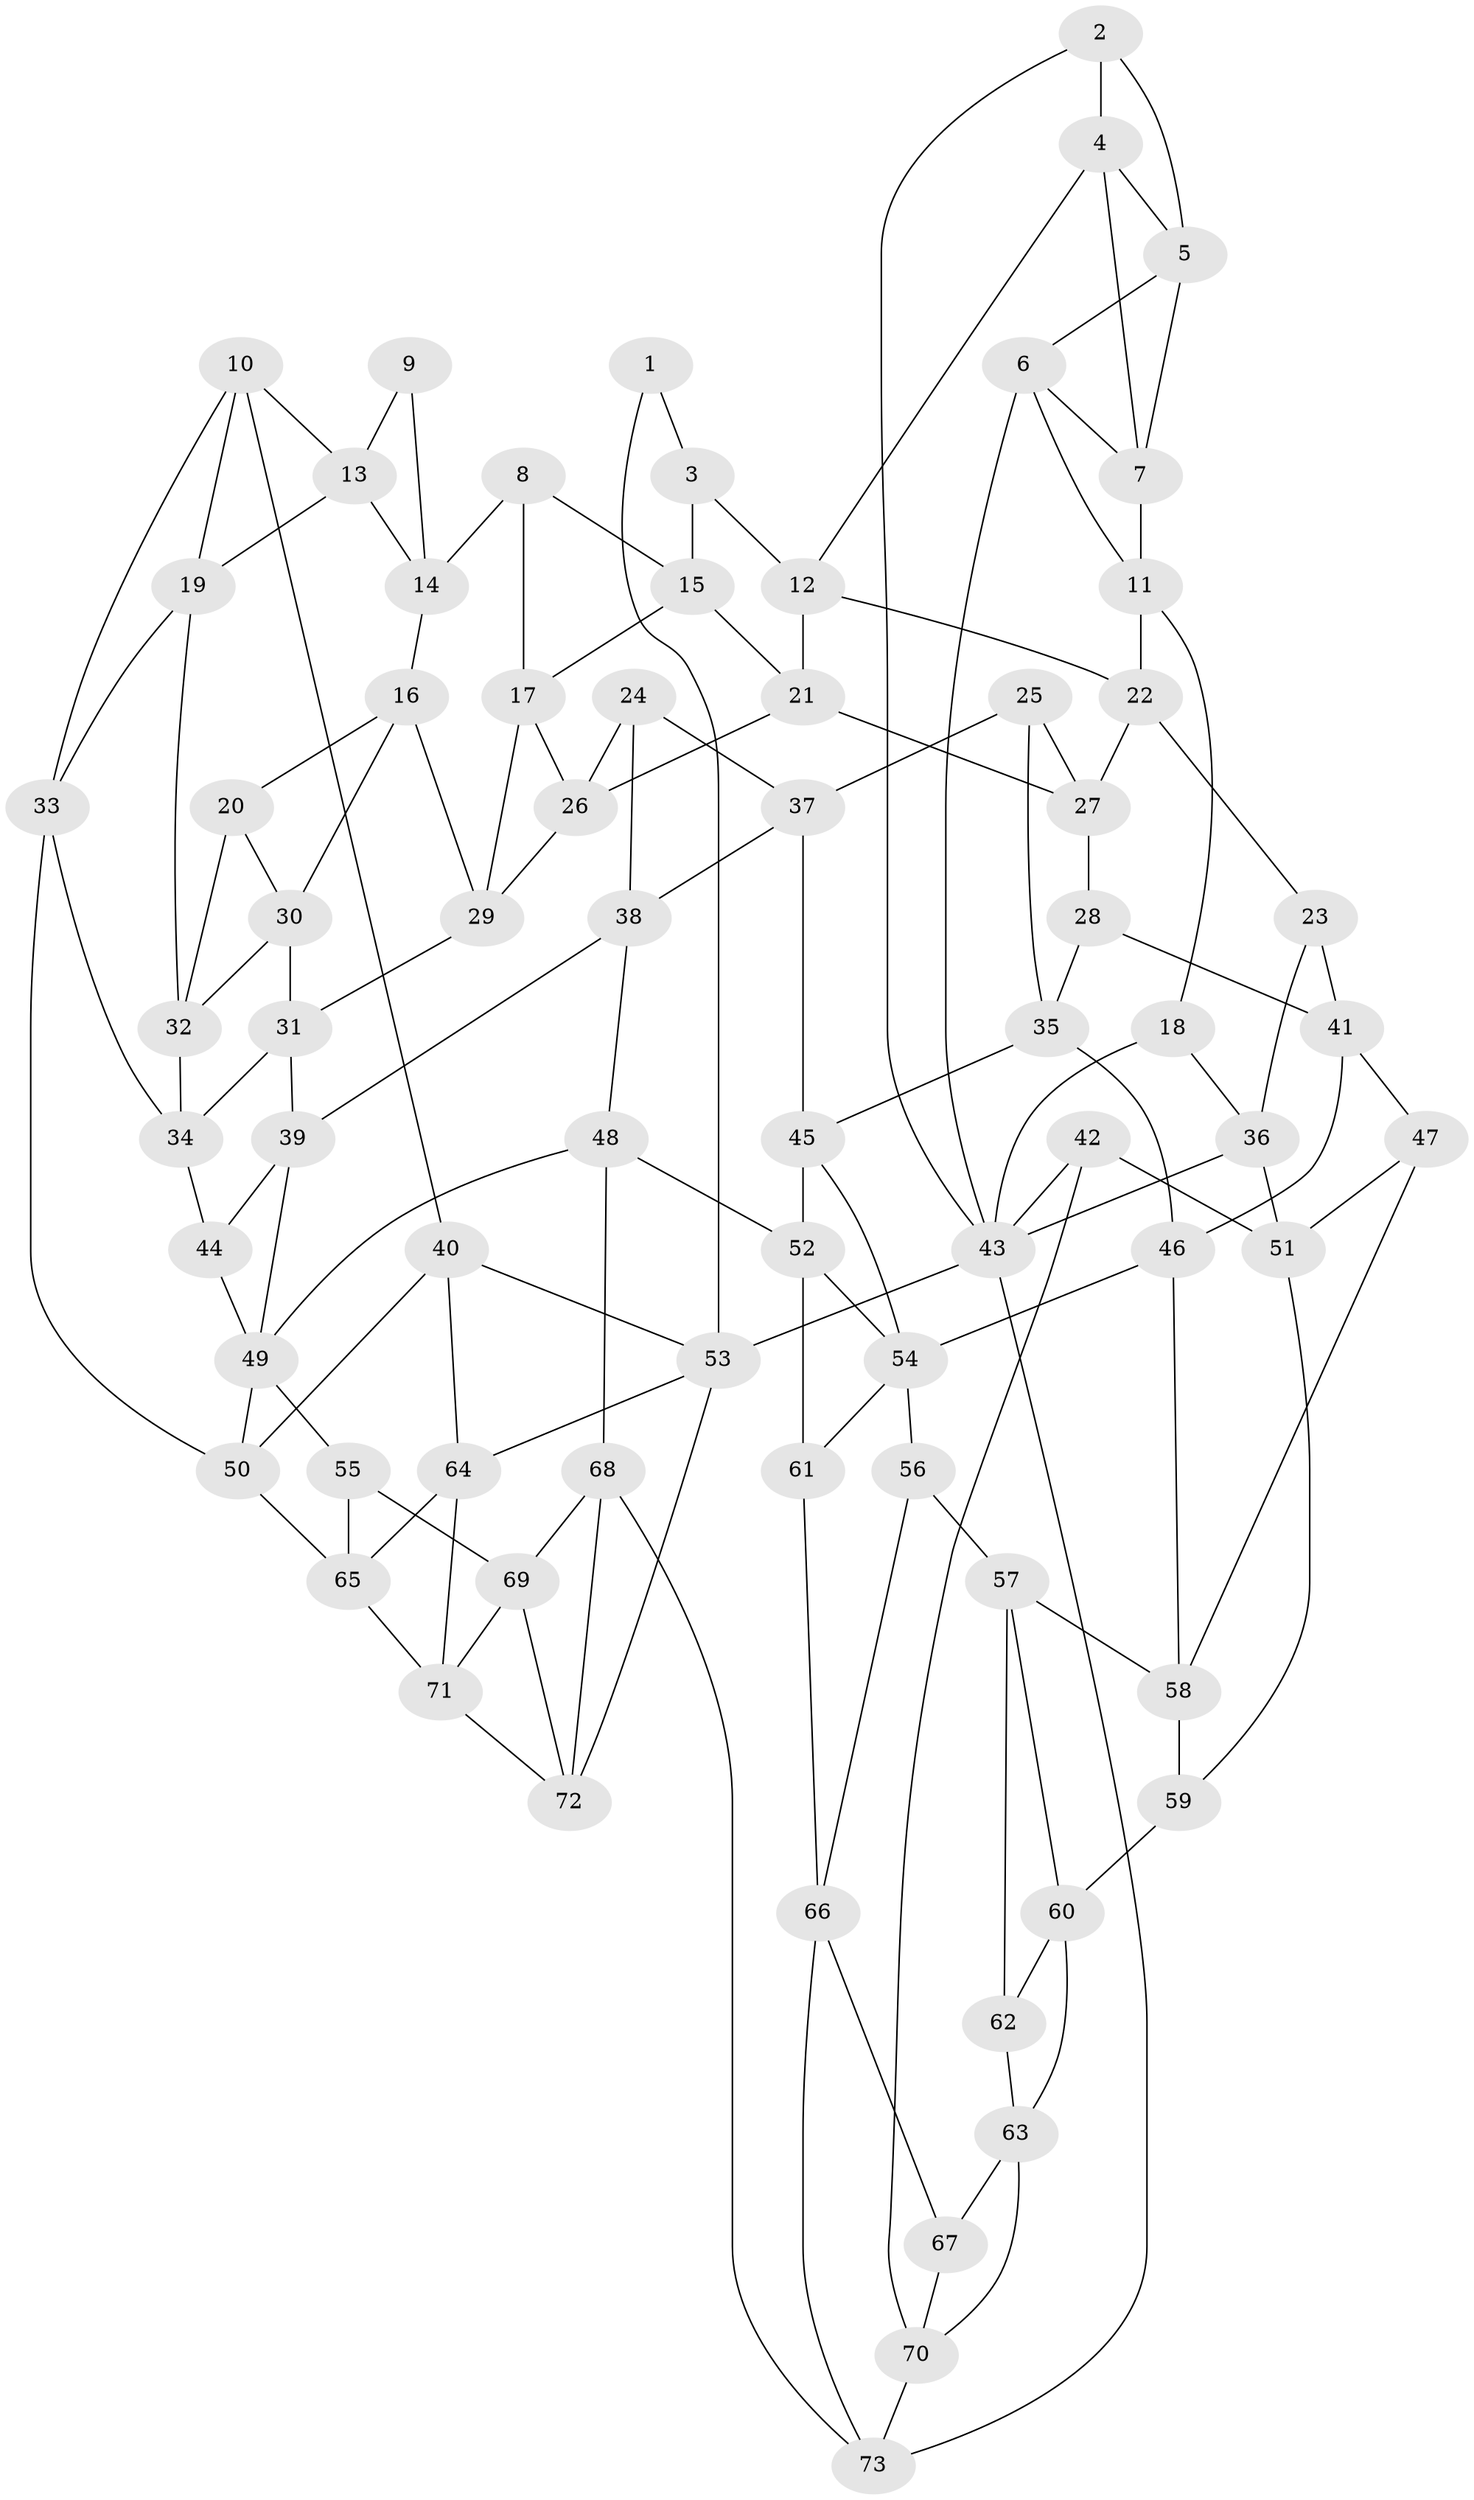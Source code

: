 // original degree distribution, {4: 0.2191780821917808, 5: 0.5616438356164384, 6: 0.2054794520547945, 3: 0.0136986301369863}
// Generated by graph-tools (version 1.1) at 2025/51/03/09/25 03:51:00]
// undirected, 73 vertices, 138 edges
graph export_dot {
graph [start="1"]
  node [color=gray90,style=filled];
  1;
  2;
  3;
  4;
  5;
  6;
  7;
  8;
  9;
  10;
  11;
  12;
  13;
  14;
  15;
  16;
  17;
  18;
  19;
  20;
  21;
  22;
  23;
  24;
  25;
  26;
  27;
  28;
  29;
  30;
  31;
  32;
  33;
  34;
  35;
  36;
  37;
  38;
  39;
  40;
  41;
  42;
  43;
  44;
  45;
  46;
  47;
  48;
  49;
  50;
  51;
  52;
  53;
  54;
  55;
  56;
  57;
  58;
  59;
  60;
  61;
  62;
  63;
  64;
  65;
  66;
  67;
  68;
  69;
  70;
  71;
  72;
  73;
  1 -- 3 [weight=1.0];
  1 -- 53 [weight=1.0];
  2 -- 4 [weight=1.0];
  2 -- 5 [weight=1.0];
  2 -- 43 [weight=1.0];
  3 -- 12 [weight=1.0];
  3 -- 15 [weight=1.0];
  4 -- 5 [weight=1.0];
  4 -- 7 [weight=1.0];
  4 -- 12 [weight=1.0];
  5 -- 6 [weight=1.0];
  5 -- 7 [weight=1.0];
  6 -- 7 [weight=1.0];
  6 -- 11 [weight=1.0];
  6 -- 43 [weight=1.0];
  7 -- 11 [weight=1.0];
  8 -- 14 [weight=1.0];
  8 -- 15 [weight=1.0];
  8 -- 17 [weight=1.0];
  9 -- 13 [weight=1.0];
  9 -- 14 [weight=1.0];
  10 -- 13 [weight=1.0];
  10 -- 19 [weight=1.0];
  10 -- 33 [weight=1.0];
  10 -- 40 [weight=1.0];
  11 -- 18 [weight=1.0];
  11 -- 22 [weight=1.0];
  12 -- 21 [weight=1.0];
  12 -- 22 [weight=1.0];
  13 -- 14 [weight=1.0];
  13 -- 19 [weight=1.0];
  14 -- 16 [weight=1.0];
  15 -- 17 [weight=1.0];
  15 -- 21 [weight=1.0];
  16 -- 20 [weight=1.0];
  16 -- 29 [weight=1.0];
  16 -- 30 [weight=1.0];
  17 -- 26 [weight=1.0];
  17 -- 29 [weight=1.0];
  18 -- 36 [weight=1.0];
  18 -- 43 [weight=1.0];
  19 -- 32 [weight=1.0];
  19 -- 33 [weight=1.0];
  20 -- 30 [weight=1.0];
  20 -- 32 [weight=1.0];
  21 -- 26 [weight=1.0];
  21 -- 27 [weight=1.0];
  22 -- 23 [weight=1.0];
  22 -- 27 [weight=1.0];
  23 -- 36 [weight=1.0];
  23 -- 41 [weight=1.0];
  24 -- 26 [weight=1.0];
  24 -- 37 [weight=1.0];
  24 -- 38 [weight=1.0];
  25 -- 27 [weight=1.0];
  25 -- 35 [weight=1.0];
  25 -- 37 [weight=1.0];
  26 -- 29 [weight=1.0];
  27 -- 28 [weight=1.0];
  28 -- 35 [weight=1.0];
  28 -- 41 [weight=1.0];
  29 -- 31 [weight=1.0];
  30 -- 31 [weight=1.0];
  30 -- 32 [weight=1.0];
  31 -- 34 [weight=1.0];
  31 -- 39 [weight=1.0];
  32 -- 34 [weight=1.0];
  33 -- 34 [weight=1.0];
  33 -- 50 [weight=1.0];
  34 -- 44 [weight=1.0];
  35 -- 45 [weight=1.0];
  35 -- 46 [weight=1.0];
  36 -- 43 [weight=1.0];
  36 -- 51 [weight=1.0];
  37 -- 38 [weight=1.0];
  37 -- 45 [weight=1.0];
  38 -- 39 [weight=1.0];
  38 -- 48 [weight=1.0];
  39 -- 44 [weight=1.0];
  39 -- 49 [weight=1.0];
  40 -- 50 [weight=1.0];
  40 -- 53 [weight=1.0];
  40 -- 64 [weight=1.0];
  41 -- 46 [weight=1.0];
  41 -- 47 [weight=1.0];
  42 -- 43 [weight=1.0];
  42 -- 51 [weight=1.0];
  42 -- 70 [weight=1.0];
  43 -- 53 [weight=2.0];
  43 -- 73 [weight=1.0];
  44 -- 49 [weight=2.0];
  45 -- 52 [weight=1.0];
  45 -- 54 [weight=1.0];
  46 -- 54 [weight=1.0];
  46 -- 58 [weight=1.0];
  47 -- 51 [weight=2.0];
  47 -- 58 [weight=1.0];
  48 -- 49 [weight=1.0];
  48 -- 52 [weight=1.0];
  48 -- 68 [weight=1.0];
  49 -- 50 [weight=1.0];
  49 -- 55 [weight=1.0];
  50 -- 65 [weight=1.0];
  51 -- 59 [weight=1.0];
  52 -- 54 [weight=1.0];
  52 -- 61 [weight=1.0];
  53 -- 64 [weight=1.0];
  53 -- 72 [weight=1.0];
  54 -- 56 [weight=2.0];
  54 -- 61 [weight=1.0];
  55 -- 65 [weight=1.0];
  55 -- 69 [weight=1.0];
  56 -- 57 [weight=1.0];
  56 -- 66 [weight=1.0];
  57 -- 58 [weight=1.0];
  57 -- 60 [weight=1.0];
  57 -- 62 [weight=1.0];
  58 -- 59 [weight=1.0];
  59 -- 60 [weight=1.0];
  60 -- 62 [weight=1.0];
  60 -- 63 [weight=1.0];
  61 -- 66 [weight=1.0];
  62 -- 63 [weight=1.0];
  63 -- 67 [weight=1.0];
  63 -- 70 [weight=1.0];
  64 -- 65 [weight=1.0];
  64 -- 71 [weight=1.0];
  65 -- 71 [weight=1.0];
  66 -- 67 [weight=1.0];
  66 -- 73 [weight=1.0];
  67 -- 70 [weight=1.0];
  68 -- 69 [weight=1.0];
  68 -- 72 [weight=1.0];
  68 -- 73 [weight=1.0];
  69 -- 71 [weight=1.0];
  69 -- 72 [weight=1.0];
  70 -- 73 [weight=1.0];
  71 -- 72 [weight=1.0];
}
